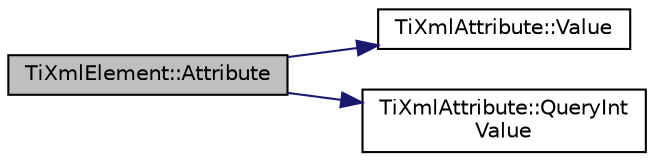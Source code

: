 digraph "TiXmlElement::Attribute"
{
  edge [fontname="Helvetica",fontsize="10",labelfontname="Helvetica",labelfontsize="10"];
  node [fontname="Helvetica",fontsize="10",shape=record];
  rankdir="LR";
  Node1 [label="TiXmlElement::Attribute",height=0.2,width=0.4,color="black", fillcolor="grey75", style="filled", fontcolor="black"];
  Node1 -> Node2 [color="midnightblue",fontsize="10",style="solid",fontname="Helvetica"];
  Node2 [label="TiXmlAttribute::Value",height=0.2,width=0.4,color="black", fillcolor="white", style="filled",URL="$class_ti_xml_attribute.html#a0f874490eac8ca00ee0070765d0e97e3",tooltip="Return the value of this attribute. "];
  Node1 -> Node3 [color="midnightblue",fontsize="10",style="solid",fontname="Helvetica"];
  Node3 [label="TiXmlAttribute::QueryInt\lValue",height=0.2,width=0.4,color="black", fillcolor="white", style="filled",URL="$class_ti_xml_attribute.html#ad6c93088ee21af41a107931223339344"];
}
